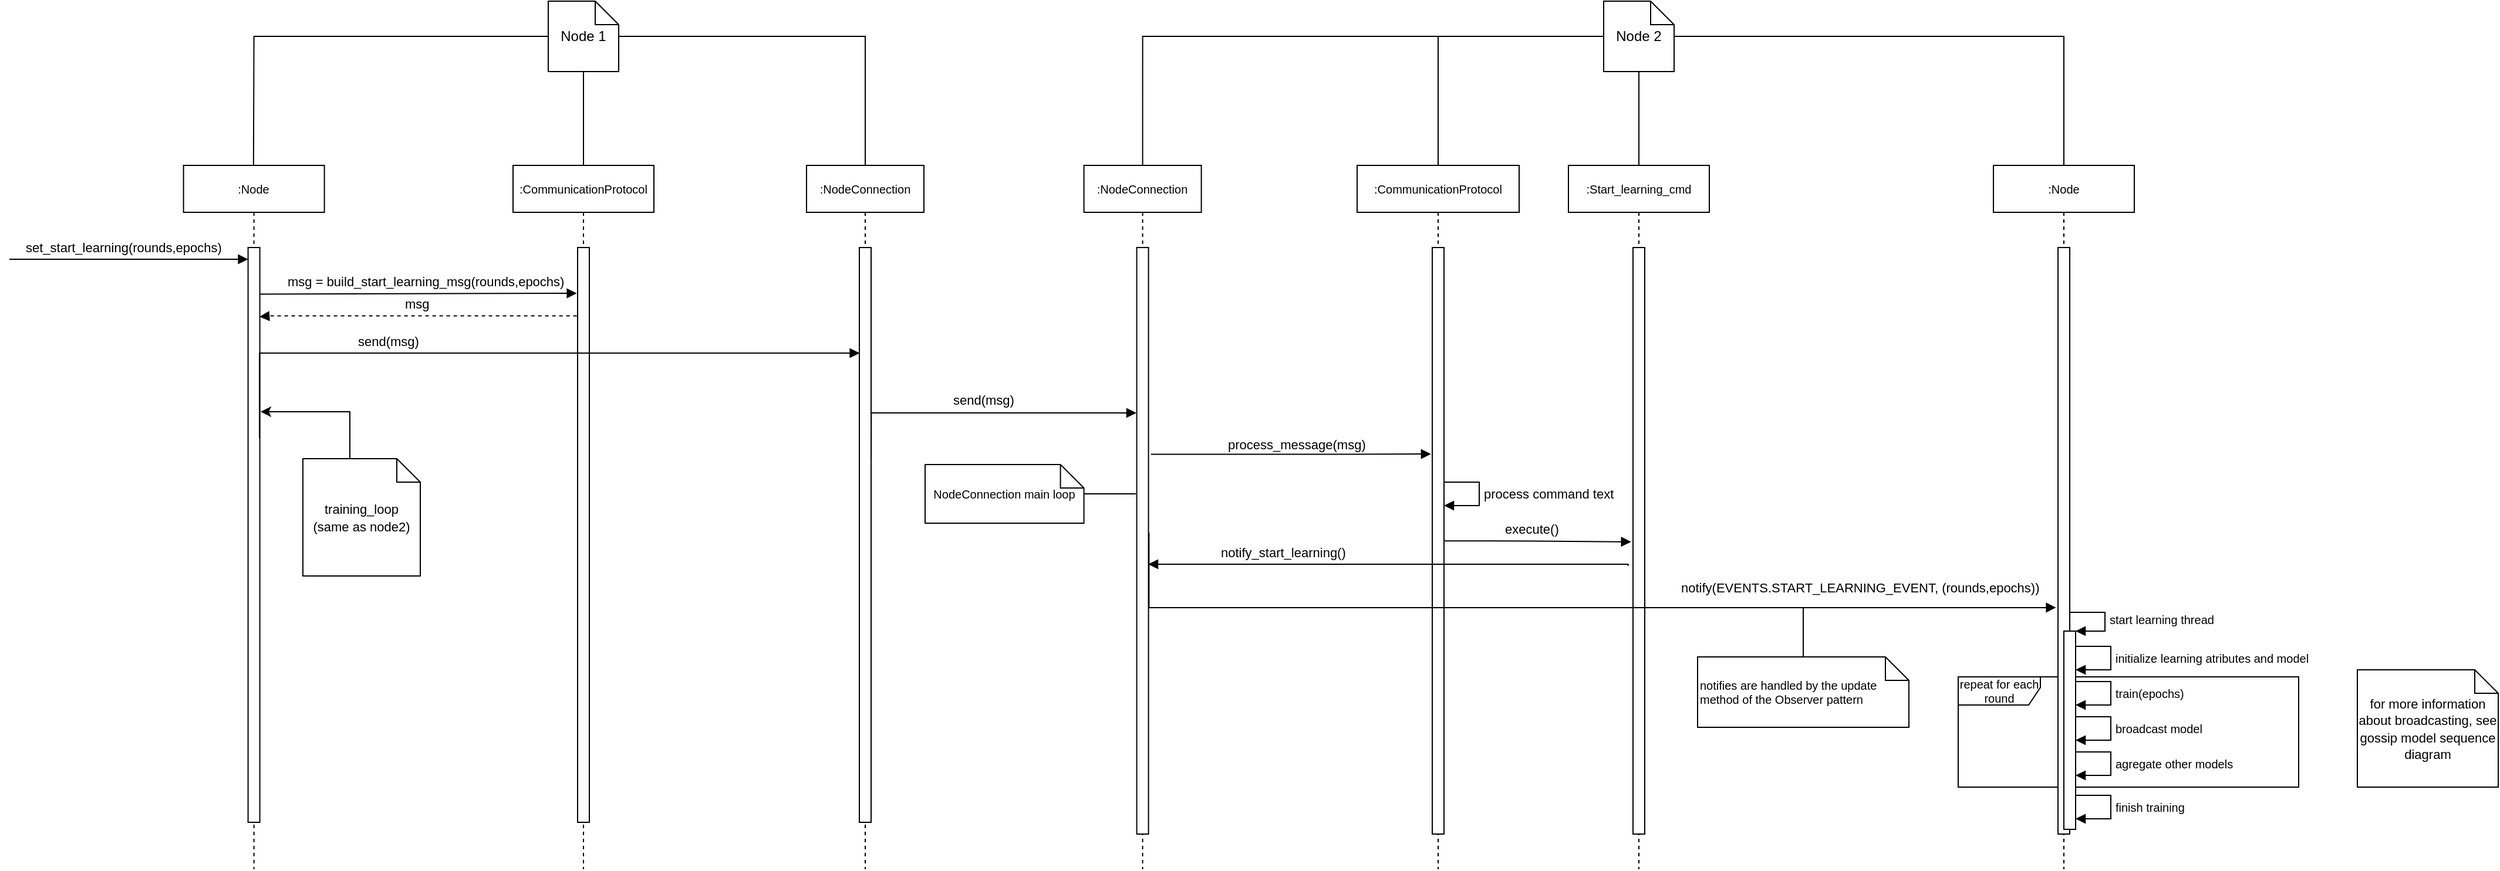 <mxfile version="19.0.3" type="device"><diagram id="kgpKYQtTHZ0yAKxKKP6v" name="Page-1"><mxGraphModel dx="1832" dy="1825" grid="1" gridSize="10" guides="1" tooltips="1" connect="1" arrows="1" fold="1" page="1" pageScale="1" pageWidth="850" pageHeight="1100" math="0" shadow="0"><root><mxCell id="0"/><mxCell id="1" parent="0"/><mxCell id="vRy8t0lIFP5y-vQB8D2P-10" style="edgeStyle=orthogonalEdgeStyle;rounded=0;orthogonalLoop=1;jettySize=auto;html=1;entryX=-0.078;entryY=0.486;entryDx=0;entryDy=0;entryPerimeter=0;endArrow=none;endFill=0;" parent="1" source="vRy8t0lIFP5y-vQB8D2P-8" edge="1"><mxGeometry relative="1" as="geometry"><mxPoint x="459.51" y="199.96" as="targetPoint"/></mxGeometry></mxCell><mxCell id="vRy8t0lIFP5y-vQB8D2P-8" value="&lt;font style=&quot;font-size: 10px;&quot;&gt;NodeConnection main loop&lt;/font&gt;" style="shape=note;size=20;whiteSpace=wrap;html=1;" parent="1" vertex="1"><mxGeometry x="280" y="175" width="135.29" height="50" as="geometry"/></mxCell><mxCell id="vRy8t0lIFP5y-vQB8D2P-12" value="process_message(msg)" style="edgeStyle=orthogonalEdgeStyle;html=1;align=left;spacingLeft=2;endArrow=block;rounded=0;exitX=1.209;exitY=0.173;exitDx=0;exitDy=0;exitPerimeter=0;entryX=-0.108;entryY=0.376;entryDx=0;entryDy=0;entryPerimeter=0;" parent="1" edge="1"><mxGeometry x="-0.481" y="8" relative="1" as="geometry"><mxPoint x="472.38" y="166.28" as="sourcePoint"/><Array as="points"><mxPoint x="640" y="166"/></Array><mxPoint x="710.92" y="166" as="targetPoint"/><mxPoint as="offset"/></mxGeometry></mxCell><mxCell id="vRy8t0lIFP5y-vQB8D2P-17" value="execute()" style="edgeStyle=orthogonalEdgeStyle;html=1;align=left;spacingLeft=2;endArrow=block;rounded=0;exitX=1.161;exitY=0.306;exitDx=0;exitDy=0;exitPerimeter=0;entryX=-0.063;entryY=0.308;entryDx=0;entryDy=0;entryPerimeter=0;" parent="1" edge="1"><mxGeometry x="-0.328" y="10" relative="1" as="geometry"><mxPoint x="713.61" y="240.16" as="sourcePoint"/><Array as="points"><mxPoint x="798" y="240"/><mxPoint x="881" y="241"/></Array><mxPoint x="881.37" y="240.88" as="targetPoint"/><mxPoint as="offset"/></mxGeometry></mxCell><mxCell id="vRy8t0lIFP5y-vQB8D2P-25" style="edgeStyle=orthogonalEdgeStyle;rounded=0;orthogonalLoop=1;jettySize=auto;html=1;fontSize=10;endArrow=none;endFill=0;" parent="1" source="vRy8t0lIFP5y-vQB8D2P-24" edge="1"><mxGeometry relative="1" as="geometry"><mxPoint x="1028" y="297" as="targetPoint"/></mxGeometry></mxCell><mxCell id="vRy8t0lIFP5y-vQB8D2P-24" value="notifies are handled by the update method of the Observer pattern" style="shape=note;size=20;whiteSpace=wrap;html=1;fontSize=10;align=left;" parent="1" vertex="1"><mxGeometry x="938" y="339" width="180" height="60" as="geometry"/></mxCell><mxCell id="vRy8t0lIFP5y-vQB8D2P-34" value="repeat for each round" style="shape=umlFrame;whiteSpace=wrap;html=1;fontSize=10;width=70;height=24;" parent="1" vertex="1"><mxGeometry x="1160" y="356" width="290" height="94" as="geometry"/></mxCell><mxCell id="GVcZCmddPAREoPp4WcAb-2" style="edgeStyle=orthogonalEdgeStyle;rounded=0;orthogonalLoop=1;jettySize=auto;html=1;" edge="1" parent="1" source="GVcZCmddPAREoPp4WcAb-1" target="25s1RIxIXUrSRwnZULVQ-30"><mxGeometry relative="1" as="geometry"><mxPoint x="540" y="-10" as="targetPoint"/></mxGeometry></mxCell><mxCell id="GVcZCmddPAREoPp4WcAb-3" style="edgeStyle=orthogonalEdgeStyle;rounded=0;orthogonalLoop=1;jettySize=auto;html=1;" edge="1" parent="1" source="GVcZCmddPAREoPp4WcAb-1" target="vRy8t0lIFP5y-vQB8D2P-3"><mxGeometry relative="1" as="geometry"/></mxCell><mxCell id="GVcZCmddPAREoPp4WcAb-4" style="edgeStyle=orthogonalEdgeStyle;rounded=0;orthogonalLoop=1;jettySize=auto;html=1;" edge="1" parent="1" source="GVcZCmddPAREoPp4WcAb-1" target="vRy8t0lIFP5y-vQB8D2P-14"><mxGeometry relative="1" as="geometry"/></mxCell><mxCell id="GVcZCmddPAREoPp4WcAb-5" style="edgeStyle=orthogonalEdgeStyle;rounded=0;orthogonalLoop=1;jettySize=auto;html=1;" edge="1" parent="1" source="GVcZCmddPAREoPp4WcAb-1" target="vRy8t0lIFP5y-vQB8D2P-19"><mxGeometry relative="1" as="geometry"/></mxCell><mxCell id="GVcZCmddPAREoPp4WcAb-1" value="Node 2" style="shape=note;size=20;whiteSpace=wrap;html=1;" vertex="1" parent="1"><mxGeometry x="858" y="-220" width="60" height="60" as="geometry"/></mxCell><mxCell id="25s1RIxIXUrSRwnZULVQ-30" value="&lt;font style=&quot;font-size: 10px;&quot;&gt;:NodeConnection&lt;/font&gt;" style="shape=umlLifeline;perimeter=lifelinePerimeter;whiteSpace=wrap;html=1;container=1;collapsible=0;recursiveResize=0;outlineConnect=0;fontSize=9;" parent="1" vertex="1"><mxGeometry x="415.29" y="-80" width="100" height="600" as="geometry"/></mxCell><mxCell id="25s1RIxIXUrSRwnZULVQ-31" value="" style="html=1;points=[];perimeter=orthogonalPerimeter;fontSize=10;" parent="25s1RIxIXUrSRwnZULVQ-30" vertex="1"><mxGeometry x="45" y="70" width="10" height="500" as="geometry"/></mxCell><mxCell id="vRy8t0lIFP5y-vQB8D2P-14" value="&lt;font style=&quot;font-size: 10px;&quot;&gt;:Start_learning_cmd&lt;/font&gt;" style="shape=umlLifeline;perimeter=lifelinePerimeter;whiteSpace=wrap;html=1;container=1;collapsible=0;recursiveResize=0;outlineConnect=0;fontSize=9;" parent="1" vertex="1"><mxGeometry x="828" y="-80" width="120" height="600" as="geometry"/></mxCell><mxCell id="vRy8t0lIFP5y-vQB8D2P-15" value="" style="html=1;points=[];perimeter=orthogonalPerimeter;fontSize=10;" parent="vRy8t0lIFP5y-vQB8D2P-14" vertex="1"><mxGeometry x="55" y="70" width="10" height="500" as="geometry"/></mxCell><mxCell id="vRy8t0lIFP5y-vQB8D2P-3" value="&lt;font style=&quot;font-size: 10px;&quot;&gt;:CommunicationProtocol&lt;/font&gt;" style="shape=umlLifeline;perimeter=lifelinePerimeter;whiteSpace=wrap;html=1;container=1;collapsible=0;recursiveResize=0;outlineConnect=0;fontSize=9;" parent="1" vertex="1"><mxGeometry x="648" y="-80" width="138" height="600" as="geometry"/></mxCell><mxCell id="vRy8t0lIFP5y-vQB8D2P-4" value="" style="html=1;points=[];perimeter=orthogonalPerimeter;fontSize=10;" parent="vRy8t0lIFP5y-vQB8D2P-3" vertex="1"><mxGeometry x="64" y="70" width="10" height="500" as="geometry"/></mxCell><mxCell id="vRy8t0lIFP5y-vQB8D2P-13" value="process command text" style="edgeStyle=orthogonalEdgeStyle;html=1;align=left;spacingLeft=2;endArrow=block;rounded=0;" parent="vRy8t0lIFP5y-vQB8D2P-3" edge="1"><mxGeometry relative="1" as="geometry"><mxPoint x="74" y="270" as="sourcePoint"/><Array as="points"><mxPoint x="104" y="270"/></Array><mxPoint x="74" y="290" as="targetPoint"/></mxGeometry></mxCell><mxCell id="vRy8t0lIFP5y-vQB8D2P-19" value="&lt;font style=&quot;font-size: 10px;&quot;&gt;:Node&lt;/font&gt;" style="shape=umlLifeline;perimeter=lifelinePerimeter;whiteSpace=wrap;html=1;container=1;collapsible=0;recursiveResize=0;outlineConnect=0;fontSize=9;" parent="1" vertex="1"><mxGeometry x="1190" y="-80" width="120" height="600" as="geometry"/></mxCell><mxCell id="vRy8t0lIFP5y-vQB8D2P-20" value="" style="html=1;points=[];perimeter=orthogonalPerimeter;fontSize=10;" parent="vRy8t0lIFP5y-vQB8D2P-19" vertex="1"><mxGeometry x="55" y="70" width="10" height="500" as="geometry"/></mxCell><mxCell id="vRy8t0lIFP5y-vQB8D2P-27" value="" style="html=1;points=[];perimeter=orthogonalPerimeter;fontSize=10;" parent="vRy8t0lIFP5y-vQB8D2P-19" vertex="1"><mxGeometry x="60" y="397" width="10" height="169" as="geometry"/></mxCell><mxCell id="vRy8t0lIFP5y-vQB8D2P-28" value="start learning thread" style="edgeStyle=orthogonalEdgeStyle;html=1;align=left;spacingLeft=2;endArrow=block;rounded=0;entryX=1;entryY=0;fontSize=10;" parent="vRy8t0lIFP5y-vQB8D2P-19" target="vRy8t0lIFP5y-vQB8D2P-27" edge="1"><mxGeometry relative="1" as="geometry"><mxPoint x="65" y="381" as="sourcePoint"/><Array as="points"><mxPoint x="95" y="381"/></Array></mxGeometry></mxCell><mxCell id="vRy8t0lIFP5y-vQB8D2P-29" value="initialize learning atributes and model" style="edgeStyle=orthogonalEdgeStyle;html=1;align=left;spacingLeft=2;endArrow=block;rounded=0;fontSize=10;" parent="vRy8t0lIFP5y-vQB8D2P-19" edge="1"><mxGeometry relative="1" as="geometry"><mxPoint x="70" y="410" as="sourcePoint"/><Array as="points"><mxPoint x="100" y="410"/></Array><mxPoint x="70" y="430" as="targetPoint"/></mxGeometry></mxCell><mxCell id="vRy8t0lIFP5y-vQB8D2P-30" value="train(epochs)" style="edgeStyle=orthogonalEdgeStyle;html=1;align=left;spacingLeft=2;endArrow=block;rounded=0;fontSize=10;" parent="vRy8t0lIFP5y-vQB8D2P-19" edge="1"><mxGeometry relative="1" as="geometry"><mxPoint x="70" y="440" as="sourcePoint"/><Array as="points"><mxPoint x="100" y="440"/></Array><mxPoint x="70" y="460" as="targetPoint"/></mxGeometry></mxCell><mxCell id="vRy8t0lIFP5y-vQB8D2P-31" value="broadcast model" style="edgeStyle=orthogonalEdgeStyle;html=1;align=left;spacingLeft=2;endArrow=block;rounded=0;fontSize=10;" parent="vRy8t0lIFP5y-vQB8D2P-19" edge="1"><mxGeometry relative="1" as="geometry"><mxPoint x="70" y="470" as="sourcePoint"/><Array as="points"><mxPoint x="100" y="470"/></Array><mxPoint x="70" y="490" as="targetPoint"/></mxGeometry></mxCell><mxCell id="vRy8t0lIFP5y-vQB8D2P-32" value="agregate other models" style="edgeStyle=orthogonalEdgeStyle;html=1;align=left;spacingLeft=2;endArrow=block;rounded=0;fontSize=10;" parent="vRy8t0lIFP5y-vQB8D2P-19" edge="1"><mxGeometry relative="1" as="geometry"><mxPoint x="70" y="500" as="sourcePoint"/><Array as="points"><mxPoint x="100" y="500"/></Array><mxPoint x="70" y="520" as="targetPoint"/></mxGeometry></mxCell><mxCell id="vRy8t0lIFP5y-vQB8D2P-33" value="finish training" style="edgeStyle=orthogonalEdgeStyle;html=1;align=left;spacingLeft=2;endArrow=block;rounded=0;fontSize=10;" parent="vRy8t0lIFP5y-vQB8D2P-19" edge="1"><mxGeometry relative="1" as="geometry"><mxPoint x="70" y="537" as="sourcePoint"/><Array as="points"><mxPoint x="100" y="537"/></Array><mxPoint x="70" y="557" as="targetPoint"/></mxGeometry></mxCell><mxCell id="GVcZCmddPAREoPp4WcAb-29" style="edgeStyle=orthogonalEdgeStyle;rounded=0;orthogonalLoop=1;jettySize=auto;html=1;" edge="1" parent="1" source="GVcZCmddPAREoPp4WcAb-6" target="GVcZCmddPAREoPp4WcAb-23"><mxGeometry relative="1" as="geometry"/></mxCell><mxCell id="GVcZCmddPAREoPp4WcAb-30" style="edgeStyle=orthogonalEdgeStyle;rounded=0;orthogonalLoop=1;jettySize=auto;html=1;" edge="1" parent="1" source="GVcZCmddPAREoPp4WcAb-6" target="GVcZCmddPAREoPp4WcAb-18"><mxGeometry relative="1" as="geometry"/></mxCell><mxCell id="GVcZCmddPAREoPp4WcAb-31" style="edgeStyle=orthogonalEdgeStyle;rounded=0;orthogonalLoop=1;jettySize=auto;html=1;" edge="1" parent="1" source="GVcZCmddPAREoPp4WcAb-6" target="GVcZCmddPAREoPp4WcAb-7"><mxGeometry relative="1" as="geometry"/></mxCell><mxCell id="GVcZCmddPAREoPp4WcAb-6" value="Node 1" style="shape=note;size=20;whiteSpace=wrap;html=1;" vertex="1" parent="1"><mxGeometry x="-41" y="-220" width="60" height="60" as="geometry"/></mxCell><mxCell id="GVcZCmddPAREoPp4WcAb-7" value="&lt;font style=&quot;font-size: 10px;&quot;&gt;:Node&lt;/font&gt;" style="shape=umlLifeline;perimeter=lifelinePerimeter;whiteSpace=wrap;html=1;container=1;collapsible=0;recursiveResize=0;outlineConnect=0;fontSize=9;" vertex="1" parent="1"><mxGeometry x="-351.69" y="-80" width="120" height="600" as="geometry"/></mxCell><mxCell id="GVcZCmddPAREoPp4WcAb-8" value="" style="html=1;points=[];perimeter=orthogonalPerimeter;fontSize=10;" vertex="1" parent="GVcZCmddPAREoPp4WcAb-7"><mxGeometry x="55" y="70" width="10" height="490" as="geometry"/></mxCell><mxCell id="GVcZCmddPAREoPp4WcAb-16" value="set_start_learning(rounds,epochs)" style="edgeStyle=orthogonalEdgeStyle;html=1;align=left;spacingLeft=2;endArrow=block;rounded=0;entryX=0.002;entryY=0.448;entryDx=0;entryDy=0;entryPerimeter=0;" edge="1" parent="GVcZCmddPAREoPp4WcAb-7"><mxGeometry x="-0.902" y="10" relative="1" as="geometry"><mxPoint x="-148.31" y="80" as="sourcePoint"/><Array as="points"><mxPoint x="-148" y="80"/><mxPoint x="-148" y="80"/></Array><mxPoint x="55.0" y="80.0" as="targetPoint"/><mxPoint as="offset"/></mxGeometry></mxCell><mxCell id="GVcZCmddPAREoPp4WcAb-18" value="&lt;font style=&quot;font-size: 10px;&quot;&gt;:CommunicationProtocol&lt;/font&gt;" style="shape=umlLifeline;perimeter=lifelinePerimeter;whiteSpace=wrap;html=1;container=1;collapsible=0;recursiveResize=0;outlineConnect=0;fontSize=9;" vertex="1" parent="1"><mxGeometry x="-71" y="-80" width="120" height="600" as="geometry"/></mxCell><mxCell id="GVcZCmddPAREoPp4WcAb-19" value="" style="html=1;points=[];perimeter=orthogonalPerimeter;fontSize=10;" vertex="1" parent="GVcZCmddPAREoPp4WcAb-18"><mxGeometry x="55" y="70" width="10" height="490" as="geometry"/></mxCell><mxCell id="GVcZCmddPAREoPp4WcAb-21" value="msg = build_start_learning_msg(rounds,epochs)" style="edgeStyle=orthogonalEdgeStyle;html=1;align=left;spacingLeft=2;endArrow=block;rounded=0;entryX=0.002;entryY=0.448;entryDx=0;entryDy=0;entryPerimeter=0;" edge="1" parent="1"><mxGeometry x="-0.852" y="11" relative="1" as="geometry"><mxPoint x="-287" y="29.72" as="sourcePoint"/><Array as="points"><mxPoint x="-287" y="29.72"/><mxPoint x="-277" y="29.72"/></Array><mxPoint x="-16.69" y="29.0" as="targetPoint"/><mxPoint as="offset"/></mxGeometry></mxCell><mxCell id="GVcZCmddPAREoPp4WcAb-22" value="msg" style="edgeStyle=orthogonalEdgeStyle;html=1;align=left;spacingLeft=2;endArrow=block;rounded=0;entryX=0.002;entryY=0.448;entryDx=0;entryDy=0;entryPerimeter=0;dashed=1;" edge="1" parent="1"><mxGeometry x="0.112" y="-10" relative="1" as="geometry"><mxPoint x="-16.69" y="48.28" as="sourcePoint"/><Array as="points"><mxPoint x="-277" y="49"/><mxPoint x="-287" y="49"/></Array><mxPoint x="-287" y="49.0" as="targetPoint"/><mxPoint as="offset"/></mxGeometry></mxCell><mxCell id="GVcZCmddPAREoPp4WcAb-23" value="&lt;font style=&quot;font-size: 10px;&quot;&gt;:NodeConnection&lt;/font&gt;" style="shape=umlLifeline;perimeter=lifelinePerimeter;whiteSpace=wrap;html=1;container=1;collapsible=0;recursiveResize=0;outlineConnect=0;fontSize=9;" vertex="1" parent="1"><mxGeometry x="179" y="-80" width="100" height="600" as="geometry"/></mxCell><mxCell id="GVcZCmddPAREoPp4WcAb-24" value="" style="html=1;points=[];perimeter=orthogonalPerimeter;fontSize=10;" vertex="1" parent="GVcZCmddPAREoPp4WcAb-23"><mxGeometry x="45" y="70" width="10" height="490" as="geometry"/></mxCell><mxCell id="GVcZCmddPAREoPp4WcAb-26" value="send(msg)" style="edgeStyle=orthogonalEdgeStyle;html=1;align=left;spacingLeft=2;endArrow=block;rounded=0;exitX=0.98;exitY=0.332;exitDx=0;exitDy=0;exitPerimeter=0;entryX=0.033;entryY=0.183;entryDx=0;entryDy=0;entryPerimeter=0;" edge="1" parent="1" source="GVcZCmddPAREoPp4WcAb-8" target="GVcZCmddPAREoPp4WcAb-24"><mxGeometry x="-0.477" y="10" relative="1" as="geometry"><mxPoint x="-311" y="240.72" as="sourcePoint"/><Array as="points"><mxPoint x="-287" y="80"/><mxPoint x="224" y="80"/></Array><mxPoint x="224" y="100" as="targetPoint"/><mxPoint as="offset"/></mxGeometry></mxCell><mxCell id="GVcZCmddPAREoPp4WcAb-28" value="send(msg)" style="edgeStyle=orthogonalEdgeStyle;html=1;align=left;spacingLeft=2;endArrow=block;rounded=0;exitX=1.007;exitY=0.343;exitDx=0;exitDy=0;exitPerimeter=0;" edge="1" parent="1"><mxGeometry x="-0.217" y="11" relative="1" as="geometry"><mxPoint x="234.07" y="169.07" as="sourcePoint"/><Array as="points"><mxPoint x="283" y="131"/><mxPoint x="460" y="131"/></Array><mxPoint x="460" y="131" as="targetPoint"/><mxPoint as="offset"/></mxGeometry></mxCell><mxCell id="vRy8t0lIFP5y-vQB8D2P-21" value="notify(EVENTS.START_LEARNING_EVENT, (rounds,epochs))" style="edgeStyle=orthogonalEdgeStyle;html=1;align=left;spacingLeft=2;endArrow=block;rounded=0;exitX=1.039;exitY=0.486;exitDx=0;exitDy=0;exitPerimeter=0;entryX=-0.168;entryY=0.523;entryDx=0;entryDy=0;entryPerimeter=0;" parent="1" source="25s1RIxIXUrSRwnZULVQ-31" edge="1"><mxGeometry x="0.227" y="17" relative="1" as="geometry"><mxPoint x="470.53" y="281.04" as="sourcePoint"/><Array as="points"><mxPoint x="471" y="297"/></Array><mxPoint x="1243.32" y="296.97" as="targetPoint"/><mxPoint as="offset"/></mxGeometry></mxCell><mxCell id="vRy8t0lIFP5y-vQB8D2P-18" value="notify_start_learning()" style="edgeStyle=orthogonalEdgeStyle;html=1;align=left;spacingLeft=2;endArrow=block;rounded=0;exitX=-0.418;exitY=0.543;exitDx=0;exitDy=0;exitPerimeter=0;" parent="1" edge="1" source="vRy8t0lIFP5y-vQB8D2P-15"><mxGeometry x="0.716" y="-10" relative="1" as="geometry"><mxPoint x="890" y="260" as="sourcePoint"/><Array as="points"><mxPoint x="879" y="260"/></Array><mxPoint x="470" y="260" as="targetPoint"/><mxPoint as="offset"/></mxGeometry></mxCell><mxCell id="GVcZCmddPAREoPp4WcAb-35" style="edgeStyle=orthogonalEdgeStyle;rounded=0;orthogonalLoop=1;jettySize=auto;html=1;" edge="1" parent="1" source="GVcZCmddPAREoPp4WcAb-34"><mxGeometry relative="1" as="geometry"><mxPoint x="-286" y="130" as="targetPoint"/><Array as="points"><mxPoint x="-210" y="130"/></Array></mxGeometry></mxCell><mxCell id="GVcZCmddPAREoPp4WcAb-34" value="&lt;font style=&quot;font-size: 11px;&quot;&gt;training_loop&lt;br&gt;(same as node2)&lt;/font&gt;" style="shape=note;size=20;whiteSpace=wrap;html=1;" vertex="1" parent="1"><mxGeometry x="-250" y="170" width="100" height="100" as="geometry"/></mxCell><mxCell id="GVcZCmddPAREoPp4WcAb-41" value="&lt;span style=&quot;font-size: 11px;&quot;&gt;for more information about broadcasting, see gossip model sequence diagram&lt;/span&gt;" style="shape=note;size=20;whiteSpace=wrap;html=1;" vertex="1" parent="1"><mxGeometry x="1500" y="350" width="120" height="100" as="geometry"/></mxCell></root></mxGraphModel></diagram></mxfile>